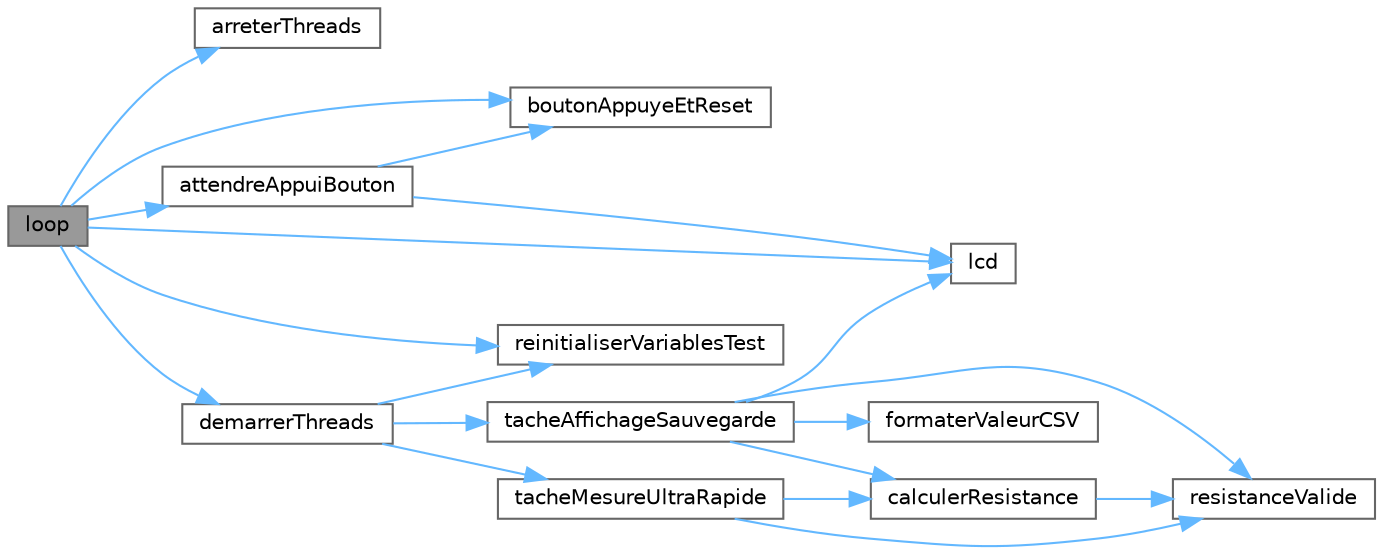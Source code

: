 digraph "loop"
{
 // INTERACTIVE_SVG=YES
 // LATEX_PDF_SIZE
  bgcolor="transparent";
  edge [fontname=Helvetica,fontsize=10,labelfontname=Helvetica,labelfontsize=10];
  node [fontname=Helvetica,fontsize=10,shape=box,height=0.2,width=0.4];
  rankdir="LR";
  Node1 [id="Node000001",label="loop",height=0.2,width=0.4,color="gray40", fillcolor="grey60", style="filled", fontcolor="black",tooltip="Boucle principale du programme."];
  Node1 -> Node2 [id="edge19_Node000001_Node000002",color="steelblue1",style="solid",tooltip=" "];
  Node2 [id="Node000002",label="arreterThreads",height=0.2,width=0.4,color="grey40", fillcolor="white", style="filled",URL="$_mesure___r_e_s___s_i_m_p_l_e_8ino.html#afcb12f7835ce41a8889afa6e0b28f7ea",tooltip="Arrête proprement les threads."];
  Node1 -> Node3 [id="edge20_Node000001_Node000003",color="steelblue1",style="solid",tooltip=" "];
  Node3 [id="Node000003",label="attendreAppuiBouton",height=0.2,width=0.4,color="grey40", fillcolor="white", style="filled",URL="$_mesure___r_e_s___s_i_m_p_l_e_8ino.html#adf8bb3facae4c992bc0390cd2f604fbd",tooltip="Affiche un message et attend l'appui du bouton."];
  Node3 -> Node4 [id="edge21_Node000003_Node000004",color="steelblue1",style="solid",tooltip=" "];
  Node4 [id="Node000004",label="boutonAppuyeEtReset",height=0.2,width=0.4,color="grey40", fillcolor="white", style="filled",URL="$_mesure___r_e_s___s_i_m_p_l_e_8ino.html#ac48e6822b563e2b2c1a779f4a7f3f7cd",tooltip="Vérifie et réinitialise l'état du bouton."];
  Node3 -> Node5 [id="edge22_Node000003_Node000005",color="steelblue1",style="solid",tooltip=" "];
  Node5 [id="Node000005",label="lcd",height=0.2,width=0.4,color="grey40", fillcolor="white", style="filled",URL="$_mesure___r_e_s___s_i_m_p_l_e_8ino.html#a2f63ecba5f338345a6cd4ca7bfd48a90",tooltip="Écran LCD I2C."];
  Node1 -> Node4 [id="edge23_Node000001_Node000004",color="steelblue1",style="solid",tooltip=" "];
  Node1 -> Node6 [id="edge24_Node000001_Node000006",color="steelblue1",style="solid",tooltip=" "];
  Node6 [id="Node000006",label="demarrerThreads",height=0.2,width=0.4,color="grey40", fillcolor="white", style="filled",URL="$_mesure___r_e_s___s_i_m_p_l_e_8ino.html#a16ada3623dbae3b31d44cd17530e7285",tooltip="Démarre les threads d'acquisition et d'affichage."];
  Node6 -> Node7 [id="edge25_Node000006_Node000007",color="steelblue1",style="solid",tooltip=" "];
  Node7 [id="Node000007",label="reinitialiserVariablesTest",height=0.2,width=0.4,color="grey40", fillcolor="white", style="filled",URL="$_mesure___r_e_s___s_i_m_p_l_e_8ino.html#a5189a9ff8ff84c69c1c9f0d5c518e6d4",tooltip="Réinitialise toutes les variables de test de manière thread-safe."];
  Node6 -> Node8 [id="edge26_Node000006_Node000008",color="steelblue1",style="solid",tooltip=" "];
  Node8 [id="Node000008",label="tacheAffichageSauvegarde",height=0.2,width=0.4,color="grey40", fillcolor="white", style="filled",URL="$_mesure___r_e_s___s_i_m_p_l_e_8ino.html#a8234cf882017f42811473aa035ddb0cc",tooltip="Thread d'affichage LCD et sauvegarde SD."];
  Node8 -> Node9 [id="edge27_Node000008_Node000009",color="steelblue1",style="solid",tooltip=" "];
  Node9 [id="Node000009",label="calculerResistance",height=0.2,width=0.4,color="grey40", fillcolor="white", style="filled",URL="$_mesure___r_e_s___s_i_m_p_l_e_8ino.html#a6ec22dd5d0efef5c7862d062244f2d3d",tooltip="Calcule la résistance depuis la mesure différentielle."];
  Node9 -> Node10 [id="edge28_Node000009_Node000010",color="steelblue1",style="solid",tooltip=" "];
  Node10 [id="Node000010",label="resistanceValide",height=0.2,width=0.4,color="grey40", fillcolor="white", style="filled",URL="$_mesure___r_e_s___s_i_m_p_l_e_8ino.html#aea848bb4a005524a574f94adbc6c65f0",tooltip="Valide une mesure de résistance."];
  Node8 -> Node11 [id="edge29_Node000008_Node000011",color="steelblue1",style="solid",tooltip=" "];
  Node11 [id="Node000011",label="formaterValeurCSV",height=0.2,width=0.4,color="grey40", fillcolor="white", style="filled",URL="$_mesure___r_e_s___s_i_m_p_l_e_8ino.html#ad380242a441638cb12c7c4f8ffd65d0a",tooltip="Formate une valeur pour export CSV."];
  Node8 -> Node5 [id="edge30_Node000008_Node000005",color="steelblue1",style="solid",tooltip=" "];
  Node8 -> Node10 [id="edge31_Node000008_Node000010",color="steelblue1",style="solid",tooltip=" "];
  Node6 -> Node12 [id="edge32_Node000006_Node000012",color="steelblue1",style="solid",tooltip=" "];
  Node12 [id="Node000012",label="tacheMesureUltraRapide",height=0.2,width=0.4,color="grey40", fillcolor="white", style="filled",URL="$_mesure___r_e_s___s_i_m_p_l_e_8ino.html#a6d714b0571bf85597665718596fa24c4",tooltip="Thread d'acquisition."];
  Node12 -> Node9 [id="edge33_Node000012_Node000009",color="steelblue1",style="solid",tooltip=" "];
  Node12 -> Node10 [id="edge34_Node000012_Node000010",color="steelblue1",style="solid",tooltip=" "];
  Node1 -> Node5 [id="edge35_Node000001_Node000005",color="steelblue1",style="solid",tooltip=" "];
  Node1 -> Node7 [id="edge36_Node000001_Node000007",color="steelblue1",style="solid",tooltip=" "];
}
